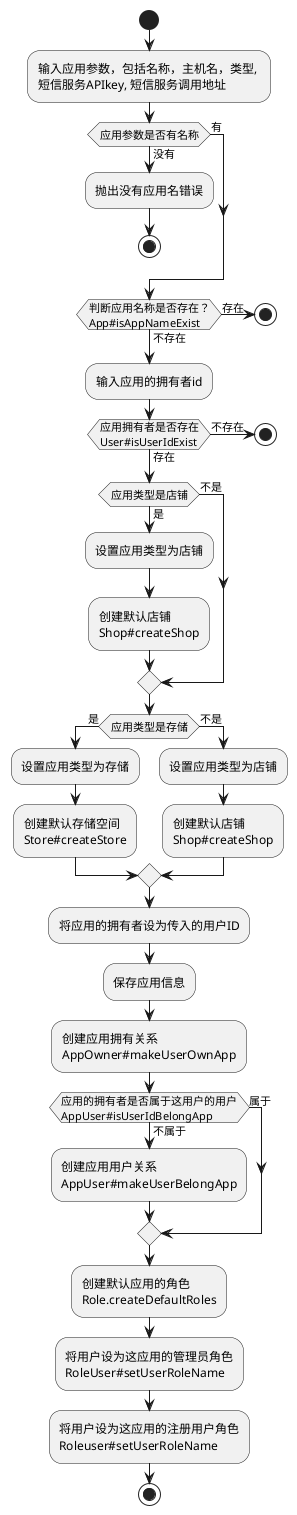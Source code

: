 @startuml

start
:输入应用参数，包括名称，主机名，类型, \n短信服务APIkey, 短信服务调用地址;
if(应用参数是否有名称) then(有)
else(没有)
:抛出没有应用名错误;
stop
endif 
if(判断应用名称是否存在？\nApp#isAppNameExist) then(存在)
stop
else(不存在)

endif
:输入应用的拥有者id;
if(应用拥有者是否存在\nUser#isUserIdExist) then(存在)
else(不存在)
stop
endif


if(应用类型是店铺) then(是)
:设置应用类型为店铺;
:创建默认店铺\nShop#createShop;

else(不是)
endif
if(应用类型是存储) then(是)
:设置应用类型为存储;
:创建默认存储空间\nStore#createStore;

else(不是)
:设置应用类型为店铺;
:创建默认店铺\nShop#createShop;
endif


:将应用的拥有者设为传入的用户ID;
:保存应用信息;
:创建应用拥有关系\nAppOwner#makeUserOwnApp;

if(应用的拥有者是否属于这用户的用户\nAppUser#isUserIdBelongApp) then(属于)
else(不属于)
:创建应用用户关系\nAppUser#makeUserBelongApp;
endif

:创建默认应用的角色\nRole.createDefaultRoles;
:将用户设为这应用的管理员角色\nRoleUser#setUserRoleName;
:将用户设为这应用的注册用户角色\nRoleuser#setUserRoleName;



stop

@enduml